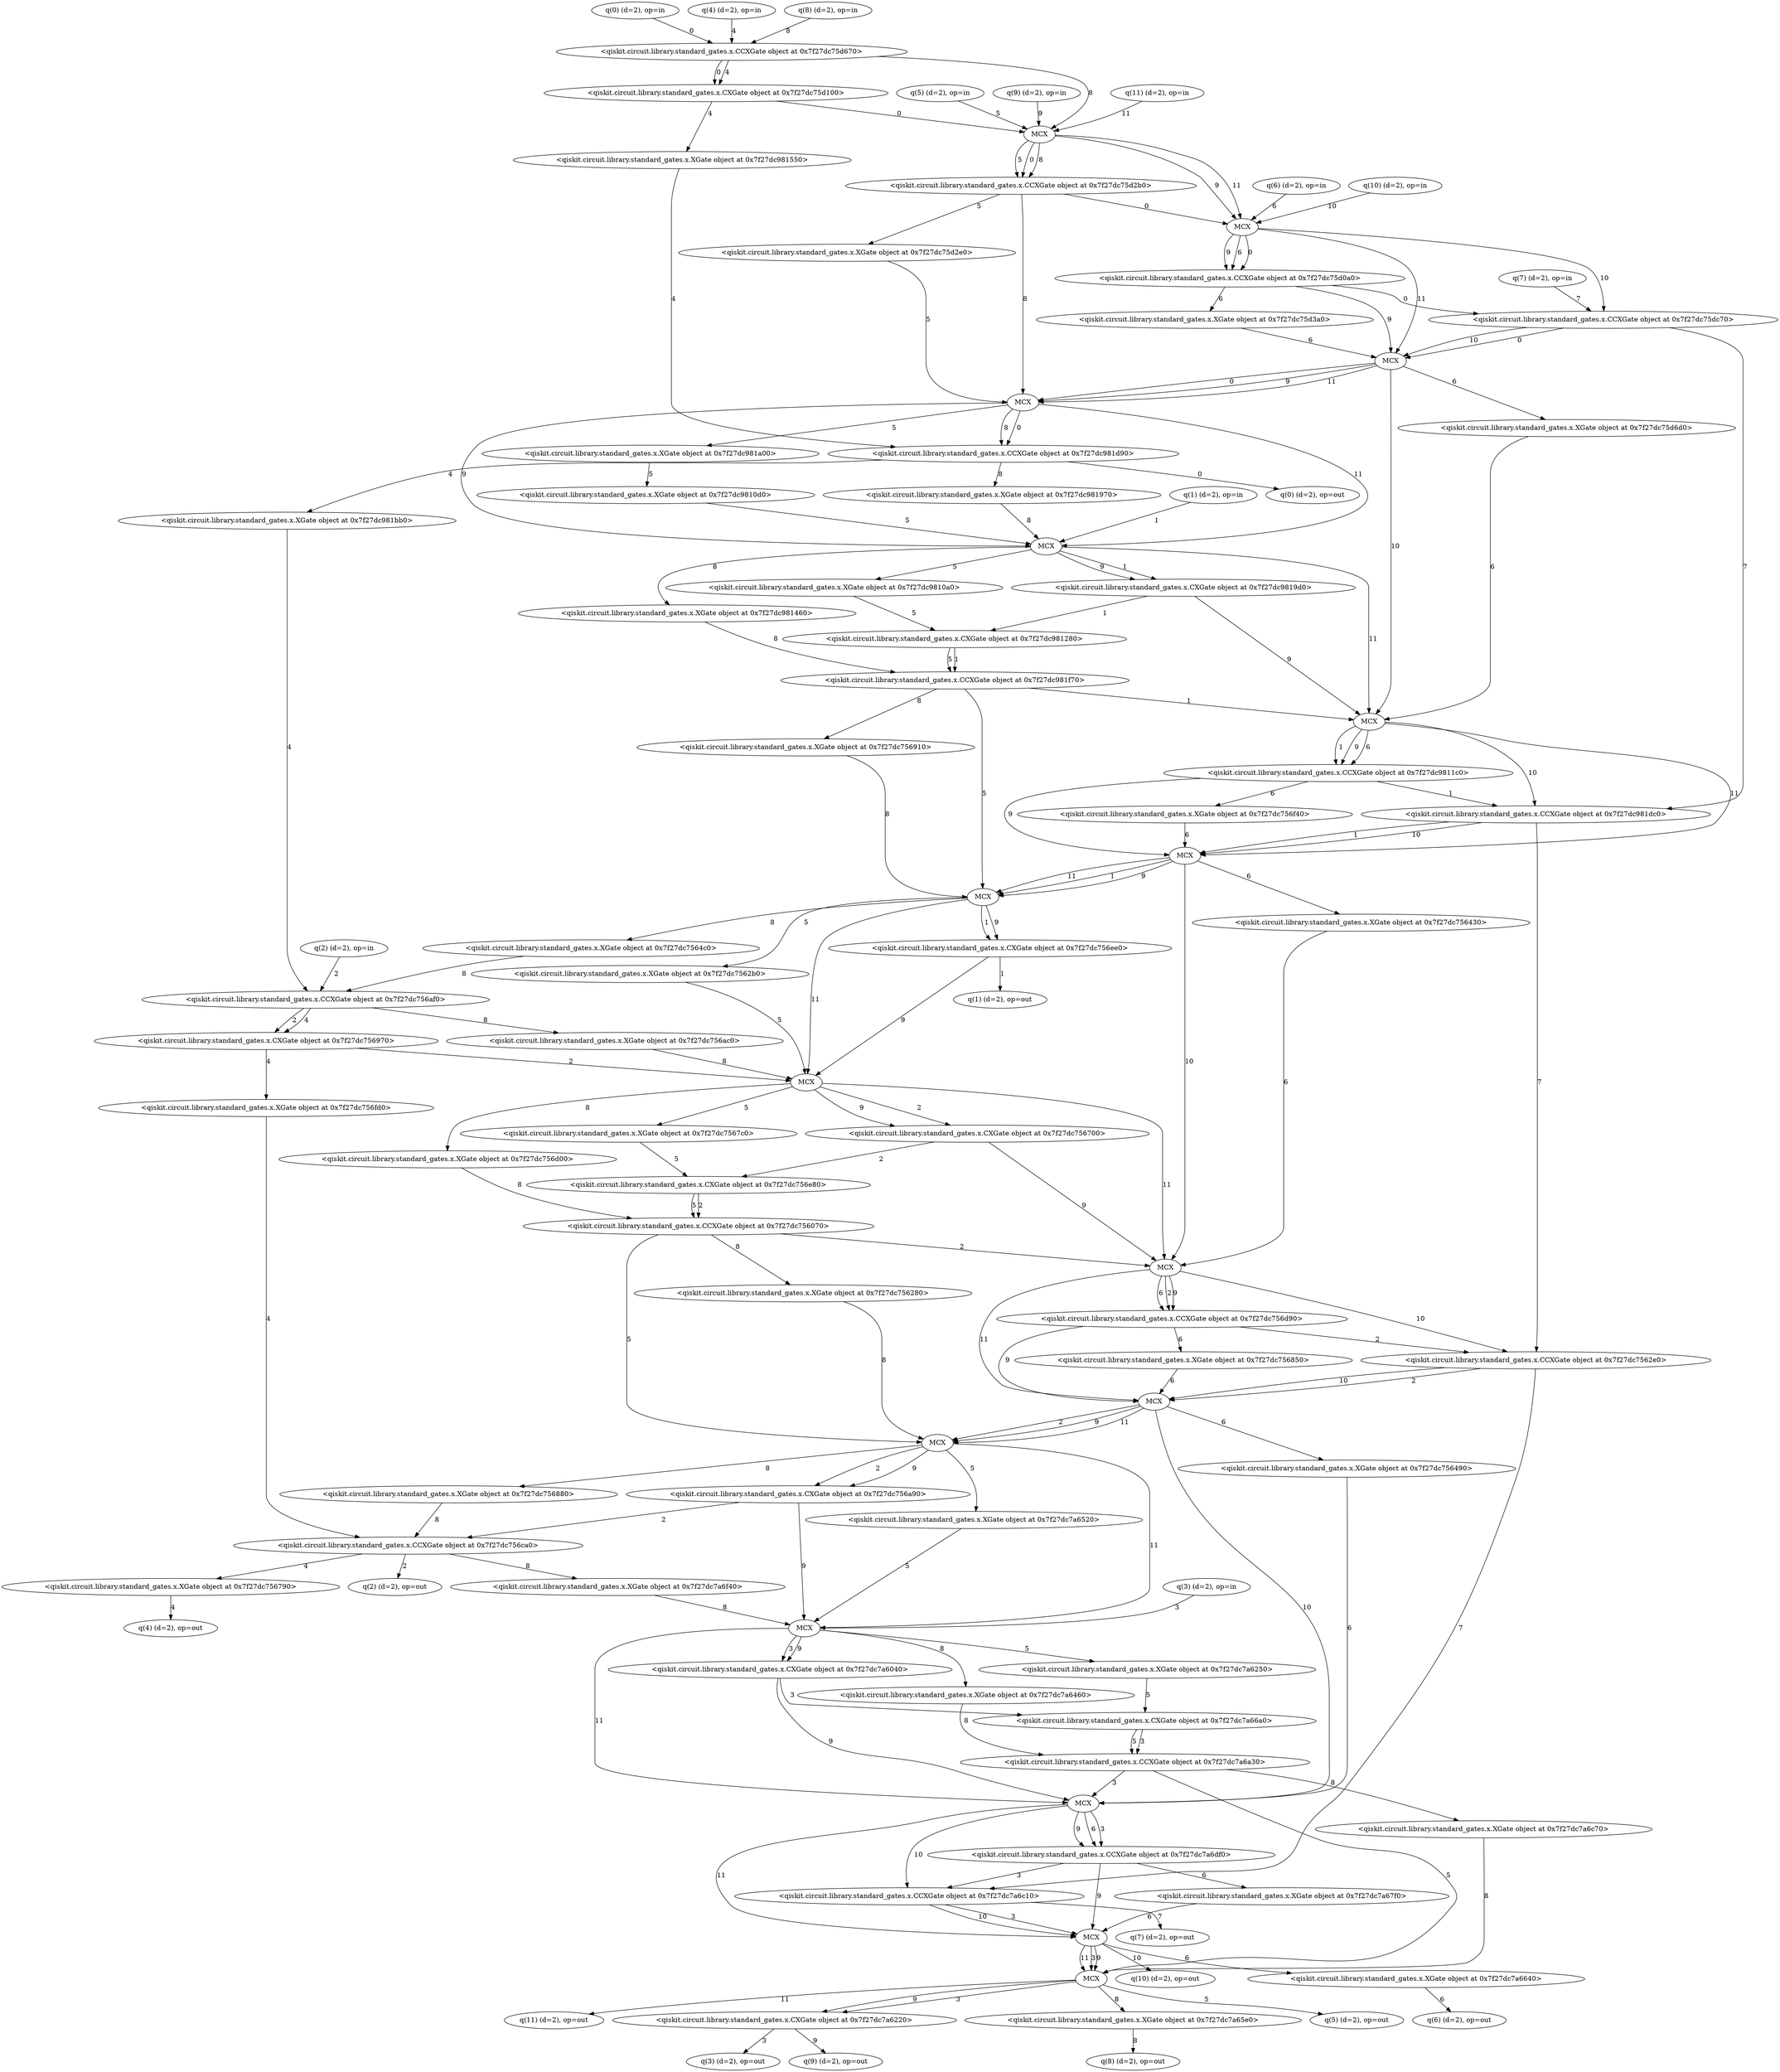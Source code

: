 digraph G {
0 [label="q(0) (d=2), op=in", qubits="0", matrix="None", ancilla=false];
1 [label="q(1) (d=2), op=in", qubits="1", matrix="None", ancilla=false];
2 [label="q(2) (d=2), op=in", qubits="2", matrix="None", ancilla=false];
3 [label="q(3) (d=2), op=in", qubits="3", matrix="None", ancilla=false];
4 [label="q(4) (d=2), op=in", qubits="4", matrix="None", ancilla=false];
5 [label="q(5) (d=2), op=in", qubits="5", matrix="None", ancilla=false];
6 [label="q(6) (d=2), op=in", qubits="6", matrix="None", ancilla=false];
7 [label="q(7) (d=2), op=in", qubits="7", matrix="None", ancilla=false];
8 [label="q(8) (d=2), op=in", qubits="8", matrix="None", ancilla=true];
9 [label="q(9) (d=2), op=in", qubits="9", matrix="None", ancilla=true];
10 [label="q(10) (d=2), op=in", qubits="10", matrix="None", ancilla=true];
11 [label="q(11) (d=2), op=in", qubits="11", matrix="None", ancilla=true];
12 [label="<qiskit.circuit.library.standard_gates.x.CCXGate object at 0x7f27dc75d670>", qubits="0,4,8", matrix="[[0, 1], [1, 0]]"];
13 [label="<qiskit.circuit.library.standard_gates.x.CXGate object at 0x7f27dc75d100>", qubits="0,4", matrix="[[0, 1], [1, 0]]"];
14 [label="<qiskit.circuit.library.standard_gates.x.XGate object at 0x7f27dc981550>", qubits="4", matrix="[[0, 1], [1, 0]]"];
15 [label="MCX", qubits="0,5,8,9", matrix="[[0, 1], [1, 0]]"];
16 [label="<qiskit.circuit.library.standard_gates.x.CCXGate object at 0x7f27dc75d2b0>", qubits="0,8,5", matrix="[[0, 1], [1, 0]]"];
17 [label="MCX", qubits="0,6,9,10", matrix="[[0, 1], [1, 0]]"];
18 [label="<qiskit.circuit.library.standard_gates.x.CCXGate object at 0x7f27dc75d0a0>", qubits="0,9,6", matrix="[[0, 1], [1, 0]]"];
19 [label="<qiskit.circuit.library.standard_gates.x.CCXGate object at 0x7f27dc75dc70>", qubits="0,10,7", matrix="[[0, 1], [1, 0]]"];
20 [label="<qiskit.circuit.library.standard_gates.x.XGate object at 0x7f27dc75d2e0>", qubits="5", matrix="[[0, 1], [1, 0]]"];
21 [label="<qiskit.circuit.library.standard_gates.x.XGate object at 0x7f27dc75d3a0>", qubits="6", matrix="[[0, 1], [1, 0]]"];
22 [label="MCX", qubits="0,6,9,10", matrix="[[0, 1], [1, 0]]"];
23 [label="MCX", qubits="0,5,8,9", matrix="[[0, 1], [1, 0]]"];
24 [label="<qiskit.circuit.library.standard_gates.x.CCXGate object at 0x7f27dc981d90>", qubits="0,4,8", matrix="[[0, 1], [1, 0]]"];
25 [label="<qiskit.circuit.library.standard_gates.x.XGate object at 0x7f27dc981970>", qubits="8", matrix="[[0, 1], [1, 0]]"];
26 [label="<qiskit.circuit.library.standard_gates.x.XGate object at 0x7f27dc981bb0>", qubits="4", matrix="[[0, 1], [1, 0]]"];
27 [label="<qiskit.circuit.library.standard_gates.x.XGate object at 0x7f27dc981a00>", qubits="5", matrix="[[0, 1], [1, 0]]"];
28 [label="<qiskit.circuit.library.standard_gates.x.XGate object at 0x7f27dc9810d0>", qubits="5", matrix="[[0, 1], [1, 0]]"];
29 [label="MCX", qubits="1,5,8,9", matrix="[[0, 1], [1, 0]]"];
30 [label="<qiskit.circuit.library.standard_gates.x.XGate object at 0x7f27dc981460>", qubits="8", matrix="[[0, 1], [1, 0]]"];
31 [label="<qiskit.circuit.library.standard_gates.x.CXGate object at 0x7f27dc9819d0>", qubits="1,9", matrix="[[0, 1], [1, 0]]"];
32 [label="<qiskit.circuit.library.standard_gates.x.XGate object at 0x7f27dc9810a0>", qubits="5", matrix="[[0, 1], [1, 0]]"];
33 [label="<qiskit.circuit.library.standard_gates.x.CXGate object at 0x7f27dc981280>", qubits="1,5", matrix="[[0, 1], [1, 0]]"];
34 [label="<qiskit.circuit.library.standard_gates.x.CCXGate object at 0x7f27dc981f70>", qubits="1,8,5", matrix="[[0, 1], [1, 0]]"];
35 [label="<qiskit.circuit.library.standard_gates.x.XGate object at 0x7f27dc756910>", qubits="8", matrix="[[0, 1], [1, 0]]"];
36 [label="<qiskit.circuit.library.standard_gates.x.XGate object at 0x7f27dc75d6d0>", qubits="6", matrix="[[0, 1], [1, 0]]"];
37 [label="MCX", qubits="1,6,9,10", matrix="[[0, 1], [1, 0]]"];
38 [label="<qiskit.circuit.library.standard_gates.x.CCXGate object at 0x7f27dc9811c0>", qubits="1,9,6", matrix="[[0, 1], [1, 0]]"];
39 [label="<qiskit.circuit.library.standard_gates.x.CCXGate object at 0x7f27dc981dc0>", qubits="1,10,7", matrix="[[0, 1], [1, 0]]"];
40 [label="<qiskit.circuit.library.standard_gates.x.XGate object at 0x7f27dc756f40>", qubits="6", matrix="[[0, 1], [1, 0]]"];
41 [label="MCX", qubits="1,6,9,10", matrix="[[0, 1], [1, 0]]"];
42 [label="MCX", qubits="1,5,8,9", matrix="[[0, 1], [1, 0]]"];
43 [label="<qiskit.circuit.library.standard_gates.x.XGate object at 0x7f27dc7564c0>", qubits="8", matrix="[[0, 1], [1, 0]]"];
44 [label="<qiskit.circuit.library.standard_gates.x.CXGate object at 0x7f27dc756ee0>", qubits="1,9", matrix="[[0, 1], [1, 0]]"];
45 [label="<qiskit.circuit.library.standard_gates.x.CCXGate object at 0x7f27dc756af0>", qubits="2,4,8", matrix="[[0, 1], [1, 0]]"];
46 [label="<qiskit.circuit.library.standard_gates.x.XGate object at 0x7f27dc756ac0>", qubits="8", matrix="[[0, 1], [1, 0]]"];
47 [label="<qiskit.circuit.library.standard_gates.x.CXGate object at 0x7f27dc756970>", qubits="2,4", matrix="[[0, 1], [1, 0]]"];
48 [label="<qiskit.circuit.library.standard_gates.x.XGate object at 0x7f27dc756fd0>", qubits="4", matrix="[[0, 1], [1, 0]]"];
49 [label="<qiskit.circuit.library.standard_gates.x.XGate object at 0x7f27dc7562b0>", qubits="5", matrix="[[0, 1], [1, 0]]"];
50 [label="MCX", qubits="2,5,8,9", matrix="[[0, 1], [1, 0]]"];
51 [label="<qiskit.circuit.library.standard_gates.x.XGate object at 0x7f27dc756d00>", qubits="8", matrix="[[0, 1], [1, 0]]"];
52 [label="<qiskit.circuit.library.standard_gates.x.CXGate object at 0x7f27dc756700>", qubits="2,9", matrix="[[0, 1], [1, 0]]"];
53 [label="<qiskit.circuit.library.standard_gates.x.XGate object at 0x7f27dc7567c0>", qubits="5", matrix="[[0, 1], [1, 0]]"];
54 [label="<qiskit.circuit.library.standard_gates.x.CXGate object at 0x7f27dc756e80>", qubits="2,5", matrix="[[0, 1], [1, 0]]"];
55 [label="<qiskit.circuit.library.standard_gates.x.CCXGate object at 0x7f27dc756070>", qubits="2,8,5", matrix="[[0, 1], [1, 0]]"];
56 [label="<qiskit.circuit.library.standard_gates.x.XGate object at 0x7f27dc756280>", qubits="8", matrix="[[0, 1], [1, 0]]"];
57 [label="<qiskit.circuit.library.standard_gates.x.XGate object at 0x7f27dc756430>", qubits="6", matrix="[[0, 1], [1, 0]]"];
58 [label="MCX", qubits="2,6,9,10", matrix="[[0, 1], [1, 0]]"];
59 [label="<qiskit.circuit.library.standard_gates.x.CCXGate object at 0x7f27dc756d90>", qubits="2,9,6", matrix="[[0, 1], [1, 0]]"];
60 [label="<qiskit.circuit.library.standard_gates.x.CCXGate object at 0x7f27dc7562e0>", qubits="2,10,7", matrix="[[0, 1], [1, 0]]"];
61 [label="<qiskit.circuit.library.standard_gates.x.XGate object at 0x7f27dc756850>", qubits="6", matrix="[[0, 1], [1, 0]]"];
62 [label="MCX", qubits="2,6,9,10", matrix="[[0, 1], [1, 0]]"];
63 [label="MCX", qubits="2,5,8,9", matrix="[[0, 1], [1, 0]]"];
64 [label="<qiskit.circuit.library.standard_gates.x.XGate object at 0x7f27dc756880>", qubits="8", matrix="[[0, 1], [1, 0]]"];
65 [label="<qiskit.circuit.library.standard_gates.x.CXGate object at 0x7f27dc756a90>", qubits="2,9", matrix="[[0, 1], [1, 0]]"];
66 [label="<qiskit.circuit.library.standard_gates.x.CCXGate object at 0x7f27dc756ca0>", qubits="2,4,8", matrix="[[0, 1], [1, 0]]"];
67 [label="<qiskit.circuit.library.standard_gates.x.XGate object at 0x7f27dc7a6f40>", qubits="8", matrix="[[0, 1], [1, 0]]"];
68 [label="<qiskit.circuit.library.standard_gates.x.XGate object at 0x7f27dc756790>", qubits="4", matrix="[[0, 1], [1, 0]]"];
69 [label="<qiskit.circuit.library.standard_gates.x.XGate object at 0x7f27dc7a6520>", qubits="5", matrix="[[0, 1], [1, 0]]"];
70 [label="MCX", qubits="3,5,8,9", matrix="[[0, 1], [1, 0]]"];
71 [label="<qiskit.circuit.library.standard_gates.x.XGate object at 0x7f27dc7a6460>", qubits="8", matrix="[[0, 1], [1, 0]]"];
72 [label="<qiskit.circuit.library.standard_gates.x.CXGate object at 0x7f27dc7a6040>", qubits="3,9", matrix="[[0, 1], [1, 0]]"];
73 [label="<qiskit.circuit.library.standard_gates.x.XGate object at 0x7f27dc7a6250>", qubits="5", matrix="[[0, 1], [1, 0]]"];
74 [label="<qiskit.circuit.library.standard_gates.x.CXGate object at 0x7f27dc7a66a0>", qubits="3,5", matrix="[[0, 1], [1, 0]]"];
75 [label="<qiskit.circuit.library.standard_gates.x.CCXGate object at 0x7f27dc7a6a30>", qubits="3,8,5", matrix="[[0, 1], [1, 0]]"];
76 [label="<qiskit.circuit.library.standard_gates.x.XGate object at 0x7f27dc7a6c70>", qubits="8", matrix="[[0, 1], [1, 0]]"];
77 [label="<qiskit.circuit.library.standard_gates.x.XGate object at 0x7f27dc756490>", qubits="6", matrix="[[0, 1], [1, 0]]"];
78 [label="MCX", qubits="3,6,9,10", matrix="[[0, 1], [1, 0]]"];
79 [label="<qiskit.circuit.library.standard_gates.x.CCXGate object at 0x7f27dc7a6df0>", qubits="3,9,6", matrix="[[0, 1], [1, 0]]"];
80 [label="<qiskit.circuit.library.standard_gates.x.CCXGate object at 0x7f27dc7a6c10>", qubits="3,10,7", matrix="[[0, 1], [1, 0]]"];
81 [label="<qiskit.circuit.library.standard_gates.x.XGate object at 0x7f27dc7a67f0>", qubits="6", matrix="[[0, 1], [1, 0]]"];
82 [label="MCX", qubits="3,6,9,10", matrix="[[0, 1], [1, 0]]"];
83 [label="MCX", qubits="3,5,8,9", matrix="[[0, 1], [1, 0]]"];
84 [label="<qiskit.circuit.library.standard_gates.x.XGate object at 0x7f27dc7a65e0>", qubits="8", matrix="[[0, 1], [1, 0]]"];
85 [label="<qiskit.circuit.library.standard_gates.x.CXGate object at 0x7f27dc7a6220>", qubits="3,9", matrix="[[0, 1], [1, 0]]"];
86 [label="<qiskit.circuit.library.standard_gates.x.XGate object at 0x7f27dc7a6640>", qubits="6", matrix="[[0, 1], [1, 0]]"];
87 [label="q(0) (d=2), op=out", qubits="0", matrix="None", ancilla=false];
88 [label="q(1) (d=2), op=out", qubits="1", matrix="None", ancilla=false];
89 [label="q(2) (d=2), op=out", qubits="2", matrix="None", ancilla=false];
90 [label="q(3) (d=2), op=out", qubits="3", matrix="None", ancilla=false];
91 [label="q(4) (d=2), op=out", qubits="4", matrix="None", ancilla=false];
92 [label="q(5) (d=2), op=out", qubits="5", matrix="None", ancilla=false];
93 [label="q(6) (d=2), op=out", qubits="6", matrix="None", ancilla=false];
94 [label="q(7) (d=2), op=out", qubits="7", matrix="None", ancilla=false];
95 [label="q(8) (d=2), op=out", qubits="8", matrix="None", ancilla=true];
96 [label="q(9) (d=2), op=out", qubits="9", matrix="None", ancilla=true];
97 [label="q(10) (d=2), op=out", qubits="10", matrix="None", ancilla=true];
98 [label="q(11) (d=2), op=out", qubits="11", matrix="None", ancilla=true];
0 -> 12 [label=0];
4 -> 12 [label=4];
8 -> 12 [label=8];
12 -> 13 [label=0];
12 -> 13 [label=4];
13 -> 14 [label=4];
13 -> 15 [label=0];
5 -> 15 [label=5];
12 -> 15 [label=8];
9 -> 15 [label=9];
11 -> 15 [label=11];
15 -> 16 [label=0];
15 -> 16 [label=8];
15 -> 16 [label=5];
16 -> 17 [label=0];
6 -> 17 [label=6];
15 -> 17 [label=9];
10 -> 17 [label=10];
15 -> 17 [label=11];
17 -> 18 [label=0];
17 -> 18 [label=9];
17 -> 18 [label=6];
18 -> 19 [label=0];
17 -> 19 [label=10];
7 -> 19 [label=7];
16 -> 20 [label=5];
18 -> 21 [label=6];
19 -> 22 [label=0];
21 -> 22 [label=6];
18 -> 22 [label=9];
19 -> 22 [label=10];
17 -> 22 [label=11];
22 -> 23 [label=0];
20 -> 23 [label=5];
16 -> 23 [label=8];
22 -> 23 [label=9];
22 -> 23 [label=11];
23 -> 24 [label=0];
14 -> 24 [label=4];
23 -> 24 [label=8];
24 -> 25 [label=8];
24 -> 26 [label=4];
23 -> 27 [label=5];
27 -> 28 [label=5];
1 -> 29 [label=1];
28 -> 29 [label=5];
25 -> 29 [label=8];
23 -> 29 [label=9];
23 -> 29 [label=11];
29 -> 30 [label=8];
29 -> 31 [label=1];
29 -> 31 [label=9];
29 -> 32 [label=5];
31 -> 33 [label=1];
32 -> 33 [label=5];
33 -> 34 [label=1];
30 -> 34 [label=8];
33 -> 34 [label=5];
34 -> 35 [label=8];
22 -> 36 [label=6];
34 -> 37 [label=1];
36 -> 37 [label=6];
31 -> 37 [label=9];
22 -> 37 [label=10];
29 -> 37 [label=11];
37 -> 38 [label=1];
37 -> 38 [label=9];
37 -> 38 [label=6];
38 -> 39 [label=1];
37 -> 39 [label=10];
19 -> 39 [label=7];
38 -> 40 [label=6];
39 -> 41 [label=1];
40 -> 41 [label=6];
38 -> 41 [label=9];
39 -> 41 [label=10];
37 -> 41 [label=11];
41 -> 42 [label=1];
34 -> 42 [label=5];
35 -> 42 [label=8];
41 -> 42 [label=9];
41 -> 42 [label=11];
42 -> 43 [label=8];
42 -> 44 [label=1];
42 -> 44 [label=9];
2 -> 45 [label=2];
26 -> 45 [label=4];
43 -> 45 [label=8];
45 -> 46 [label=8];
45 -> 47 [label=2];
45 -> 47 [label=4];
47 -> 48 [label=4];
42 -> 49 [label=5];
47 -> 50 [label=2];
49 -> 50 [label=5];
46 -> 50 [label=8];
44 -> 50 [label=9];
42 -> 50 [label=11];
50 -> 51 [label=8];
50 -> 52 [label=2];
50 -> 52 [label=9];
50 -> 53 [label=5];
52 -> 54 [label=2];
53 -> 54 [label=5];
54 -> 55 [label=2];
51 -> 55 [label=8];
54 -> 55 [label=5];
55 -> 56 [label=8];
41 -> 57 [label=6];
55 -> 58 [label=2];
57 -> 58 [label=6];
52 -> 58 [label=9];
41 -> 58 [label=10];
50 -> 58 [label=11];
58 -> 59 [label=2];
58 -> 59 [label=9];
58 -> 59 [label=6];
59 -> 60 [label=2];
58 -> 60 [label=10];
39 -> 60 [label=7];
59 -> 61 [label=6];
60 -> 62 [label=2];
61 -> 62 [label=6];
59 -> 62 [label=9];
60 -> 62 [label=10];
58 -> 62 [label=11];
62 -> 63 [label=2];
55 -> 63 [label=5];
56 -> 63 [label=8];
62 -> 63 [label=9];
62 -> 63 [label=11];
63 -> 64 [label=8];
63 -> 65 [label=2];
63 -> 65 [label=9];
65 -> 66 [label=2];
48 -> 66 [label=4];
64 -> 66 [label=8];
66 -> 67 [label=8];
66 -> 68 [label=4];
63 -> 69 [label=5];
3 -> 70 [label=3];
69 -> 70 [label=5];
67 -> 70 [label=8];
65 -> 70 [label=9];
63 -> 70 [label=11];
70 -> 71 [label=8];
70 -> 72 [label=3];
70 -> 72 [label=9];
70 -> 73 [label=5];
72 -> 74 [label=3];
73 -> 74 [label=5];
74 -> 75 [label=3];
71 -> 75 [label=8];
74 -> 75 [label=5];
75 -> 76 [label=8];
62 -> 77 [label=6];
75 -> 78 [label=3];
77 -> 78 [label=6];
72 -> 78 [label=9];
62 -> 78 [label=10];
70 -> 78 [label=11];
78 -> 79 [label=3];
78 -> 79 [label=9];
78 -> 79 [label=6];
79 -> 80 [label=3];
78 -> 80 [label=10];
60 -> 80 [label=7];
79 -> 81 [label=6];
80 -> 82 [label=3];
81 -> 82 [label=6];
79 -> 82 [label=9];
80 -> 82 [label=10];
78 -> 82 [label=11];
82 -> 83 [label=3];
75 -> 83 [label=5];
76 -> 83 [label=8];
82 -> 83 [label=9];
82 -> 83 [label=11];
83 -> 84 [label=8];
83 -> 85 [label=3];
83 -> 85 [label=9];
82 -> 86 [label=6];
24 -> 87 [label=0];
44 -> 88 [label=1];
66 -> 89 [label=2];
85 -> 90 [label=3];
68 -> 91 [label=4];
83 -> 92 [label=5];
86 -> 93 [label=6];
80 -> 94 [label=7];
84 -> 95 [label=8];
85 -> 96 [label=9];
82 -> 97 [label=10];
83 -> 98 [label=11];
}
